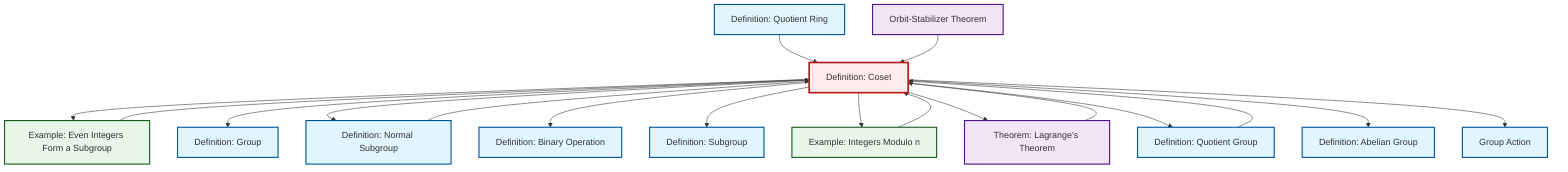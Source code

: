 graph TD
    classDef definition fill:#e1f5fe,stroke:#01579b,stroke-width:2px
    classDef theorem fill:#f3e5f5,stroke:#4a148c,stroke-width:2px
    classDef axiom fill:#fff3e0,stroke:#e65100,stroke-width:2px
    classDef example fill:#e8f5e9,stroke:#1b5e20,stroke-width:2px
    classDef current fill:#ffebee,stroke:#b71c1c,stroke-width:3px
    def-abelian-group["Definition: Abelian Group"]:::definition
    def-group["Definition: Group"]:::definition
    def-group-action["Group Action"]:::definition
    def-binary-operation["Definition: Binary Operation"]:::definition
    def-quotient-ring["Definition: Quotient Ring"]:::definition
    def-coset["Definition: Coset"]:::definition
    thm-orbit-stabilizer["Orbit-Stabilizer Theorem"]:::theorem
    def-quotient-group["Definition: Quotient Group"]:::definition
    ex-even-integers-subgroup["Example: Even Integers Form a Subgroup"]:::example
    def-normal-subgroup["Definition: Normal Subgroup"]:::definition
    ex-quotient-integers-mod-n["Example: Integers Modulo n"]:::example
    thm-lagrange["Theorem: Lagrange's Theorem"]:::theorem
    def-subgroup["Definition: Subgroup"]:::definition
    def-coset --> ex-even-integers-subgroup
    def-coset --> def-group
    ex-even-integers-subgroup --> def-coset
    def-coset --> def-normal-subgroup
    def-coset --> def-binary-operation
    def-coset --> def-subgroup
    def-coset --> ex-quotient-integers-mod-n
    def-quotient-ring --> def-coset
    thm-lagrange --> def-coset
    ex-quotient-integers-mod-n --> def-coset
    def-normal-subgroup --> def-coset
    def-coset --> thm-lagrange
    def-quotient-group --> def-coset
    def-coset --> def-quotient-group
    def-coset --> def-abelian-group
    def-coset --> def-group-action
    thm-orbit-stabilizer --> def-coset
    class def-coset current
